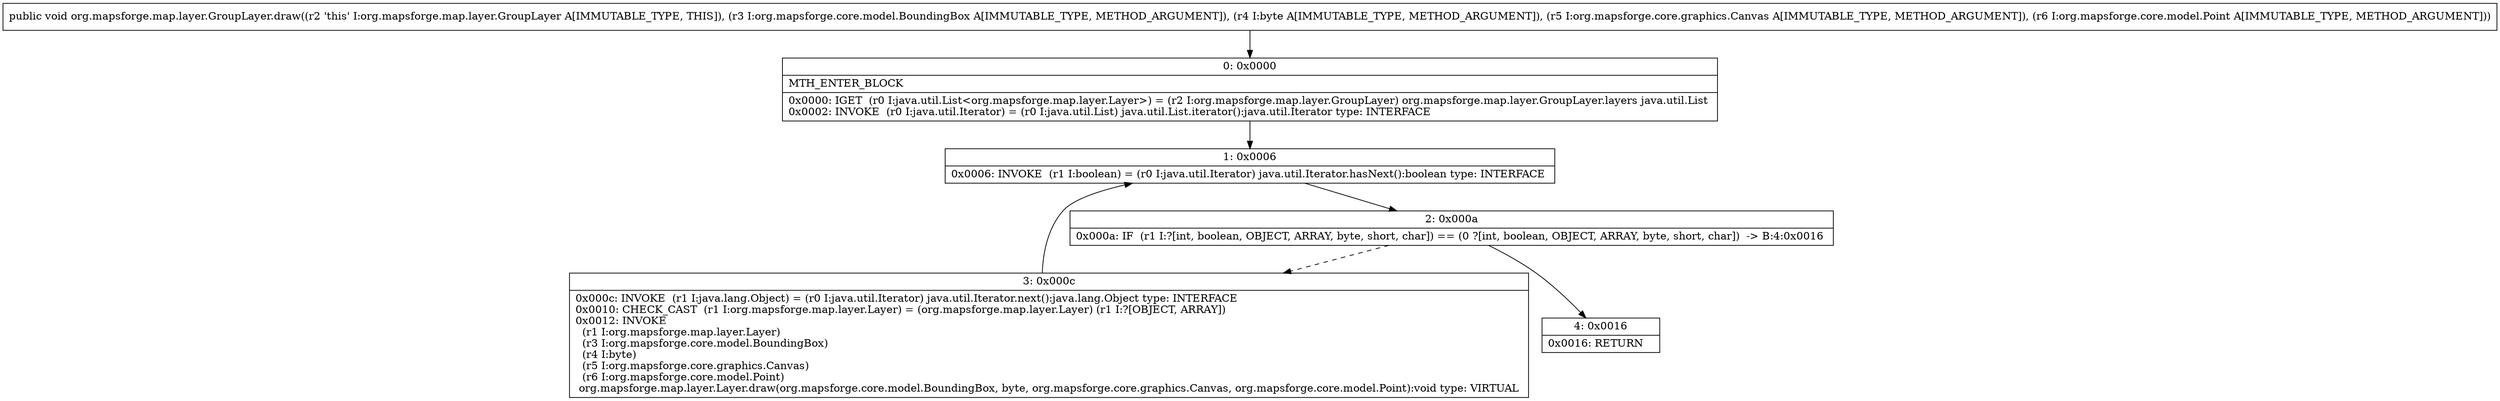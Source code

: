 digraph "CFG fororg.mapsforge.map.layer.GroupLayer.draw(Lorg\/mapsforge\/core\/model\/BoundingBox;BLorg\/mapsforge\/core\/graphics\/Canvas;Lorg\/mapsforge\/core\/model\/Point;)V" {
Node_0 [shape=record,label="{0\:\ 0x0000|MTH_ENTER_BLOCK\l|0x0000: IGET  (r0 I:java.util.List\<org.mapsforge.map.layer.Layer\>) = (r2 I:org.mapsforge.map.layer.GroupLayer) org.mapsforge.map.layer.GroupLayer.layers java.util.List \l0x0002: INVOKE  (r0 I:java.util.Iterator) = (r0 I:java.util.List) java.util.List.iterator():java.util.Iterator type: INTERFACE \l}"];
Node_1 [shape=record,label="{1\:\ 0x0006|0x0006: INVOKE  (r1 I:boolean) = (r0 I:java.util.Iterator) java.util.Iterator.hasNext():boolean type: INTERFACE \l}"];
Node_2 [shape=record,label="{2\:\ 0x000a|0x000a: IF  (r1 I:?[int, boolean, OBJECT, ARRAY, byte, short, char]) == (0 ?[int, boolean, OBJECT, ARRAY, byte, short, char])  \-\> B:4:0x0016 \l}"];
Node_3 [shape=record,label="{3\:\ 0x000c|0x000c: INVOKE  (r1 I:java.lang.Object) = (r0 I:java.util.Iterator) java.util.Iterator.next():java.lang.Object type: INTERFACE \l0x0010: CHECK_CAST  (r1 I:org.mapsforge.map.layer.Layer) = (org.mapsforge.map.layer.Layer) (r1 I:?[OBJECT, ARRAY]) \l0x0012: INVOKE  \l  (r1 I:org.mapsforge.map.layer.Layer)\l  (r3 I:org.mapsforge.core.model.BoundingBox)\l  (r4 I:byte)\l  (r5 I:org.mapsforge.core.graphics.Canvas)\l  (r6 I:org.mapsforge.core.model.Point)\l org.mapsforge.map.layer.Layer.draw(org.mapsforge.core.model.BoundingBox, byte, org.mapsforge.core.graphics.Canvas, org.mapsforge.core.model.Point):void type: VIRTUAL \l}"];
Node_4 [shape=record,label="{4\:\ 0x0016|0x0016: RETURN   \l}"];
MethodNode[shape=record,label="{public void org.mapsforge.map.layer.GroupLayer.draw((r2 'this' I:org.mapsforge.map.layer.GroupLayer A[IMMUTABLE_TYPE, THIS]), (r3 I:org.mapsforge.core.model.BoundingBox A[IMMUTABLE_TYPE, METHOD_ARGUMENT]), (r4 I:byte A[IMMUTABLE_TYPE, METHOD_ARGUMENT]), (r5 I:org.mapsforge.core.graphics.Canvas A[IMMUTABLE_TYPE, METHOD_ARGUMENT]), (r6 I:org.mapsforge.core.model.Point A[IMMUTABLE_TYPE, METHOD_ARGUMENT])) }"];
MethodNode -> Node_0;
Node_0 -> Node_1;
Node_1 -> Node_2;
Node_2 -> Node_3[style=dashed];
Node_2 -> Node_4;
Node_3 -> Node_1;
}

